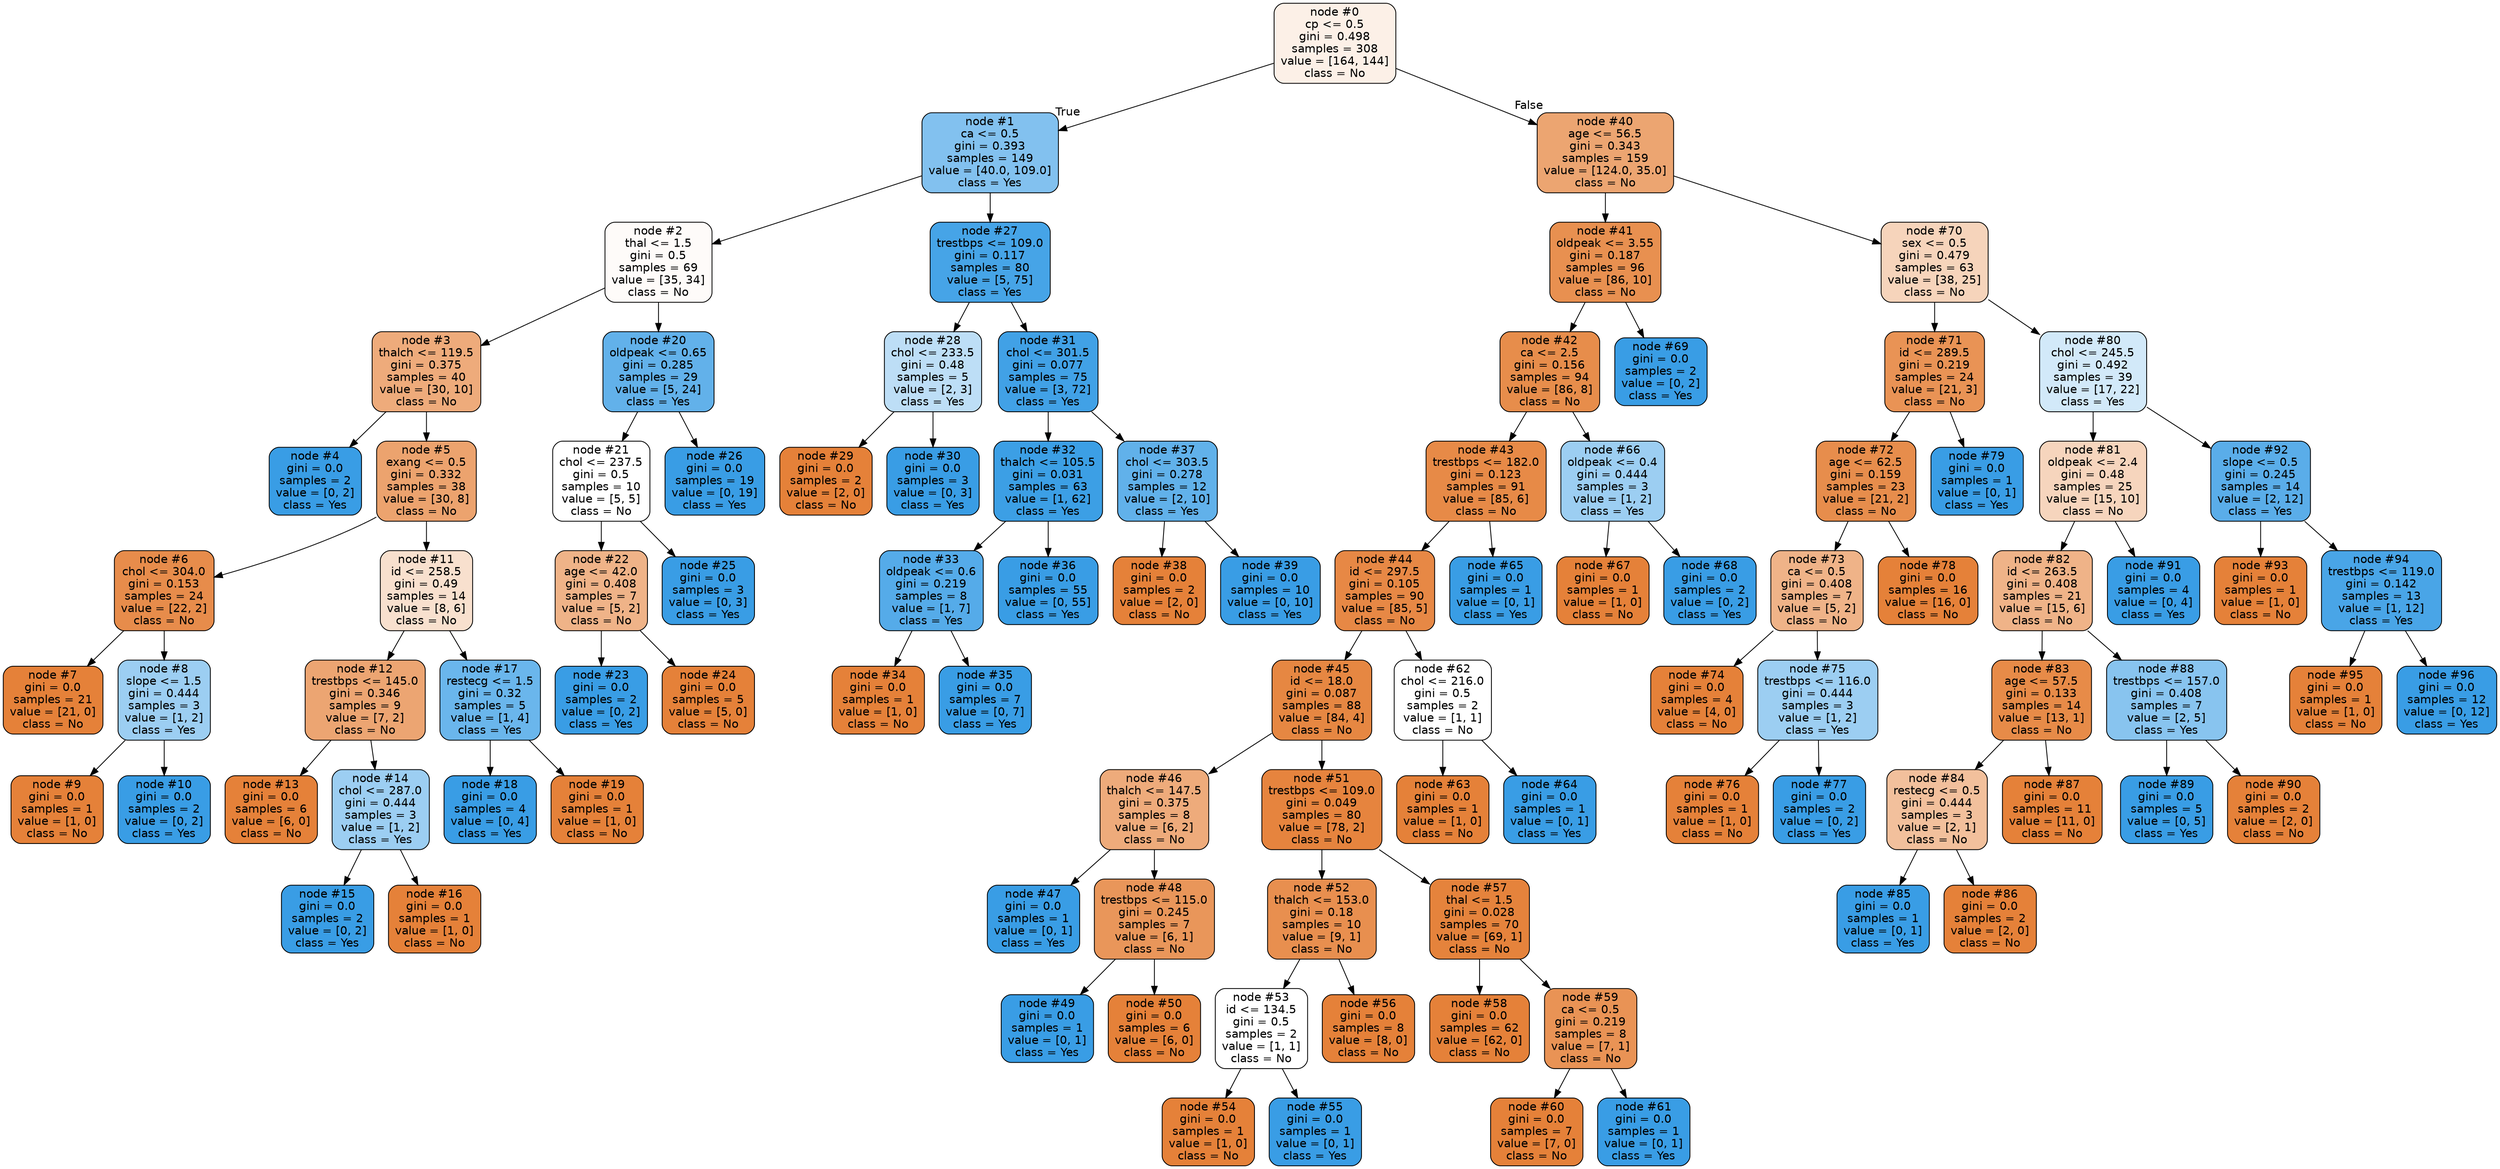 digraph Tree {
node [shape=box, style="filled, rounded", color="black", fontname="helvetica"] ;
edge [fontname="helvetica"] ;
0 [label="node #0\ncp <= 0.5\ngini = 0.498\nsamples = 308\nvalue = [164, 144]\nclass = No", fillcolor="#fcf0e7"] ;
1 [label="node #1\nca <= 0.5\ngini = 0.393\nsamples = 149\nvalue = [40.0, 109.0]\nclass = Yes", fillcolor="#82c1ef"] ;
0 -> 1 [labeldistance=2.5, labelangle=45, headlabel="True"] ;
2 [label="node #2\nthal <= 1.5\ngini = 0.5\nsamples = 69\nvalue = [35, 34]\nclass = No", fillcolor="#fefbf9"] ;
1 -> 2 ;
3 [label="node #3\nthalch <= 119.5\ngini = 0.375\nsamples = 40\nvalue = [30, 10]\nclass = No", fillcolor="#eeab7b"] ;
2 -> 3 ;
4 [label="node #4\ngini = 0.0\nsamples = 2\nvalue = [0, 2]\nclass = Yes", fillcolor="#399de5"] ;
3 -> 4 ;
5 [label="node #5\nexang <= 0.5\ngini = 0.332\nsamples = 38\nvalue = [30, 8]\nclass = No", fillcolor="#eca36e"] ;
3 -> 5 ;
6 [label="node #6\nchol <= 304.0\ngini = 0.153\nsamples = 24\nvalue = [22, 2]\nclass = No", fillcolor="#e78c4b"] ;
5 -> 6 ;
7 [label="node #7\ngini = 0.0\nsamples = 21\nvalue = [21, 0]\nclass = No", fillcolor="#e58139"] ;
6 -> 7 ;
8 [label="node #8\nslope <= 1.5\ngini = 0.444\nsamples = 3\nvalue = [1, 2]\nclass = Yes", fillcolor="#9ccef2"] ;
6 -> 8 ;
9 [label="node #9\ngini = 0.0\nsamples = 1\nvalue = [1, 0]\nclass = No", fillcolor="#e58139"] ;
8 -> 9 ;
10 [label="node #10\ngini = 0.0\nsamples = 2\nvalue = [0, 2]\nclass = Yes", fillcolor="#399de5"] ;
8 -> 10 ;
11 [label="node #11\nid <= 258.5\ngini = 0.49\nsamples = 14\nvalue = [8, 6]\nclass = No", fillcolor="#f8e0ce"] ;
5 -> 11 ;
12 [label="node #12\ntrestbps <= 145.0\ngini = 0.346\nsamples = 9\nvalue = [7, 2]\nclass = No", fillcolor="#eca572"] ;
11 -> 12 ;
13 [label="node #13\ngini = 0.0\nsamples = 6\nvalue = [6, 0]\nclass = No", fillcolor="#e58139"] ;
12 -> 13 ;
14 [label="node #14\nchol <= 287.0\ngini = 0.444\nsamples = 3\nvalue = [1, 2]\nclass = Yes", fillcolor="#9ccef2"] ;
12 -> 14 ;
15 [label="node #15\ngini = 0.0\nsamples = 2\nvalue = [0, 2]\nclass = Yes", fillcolor="#399de5"] ;
14 -> 15 ;
16 [label="node #16\ngini = 0.0\nsamples = 1\nvalue = [1, 0]\nclass = No", fillcolor="#e58139"] ;
14 -> 16 ;
17 [label="node #17\nrestecg <= 1.5\ngini = 0.32\nsamples = 5\nvalue = [1, 4]\nclass = Yes", fillcolor="#6ab6ec"] ;
11 -> 17 ;
18 [label="node #18\ngini = 0.0\nsamples = 4\nvalue = [0, 4]\nclass = Yes", fillcolor="#399de5"] ;
17 -> 18 ;
19 [label="node #19\ngini = 0.0\nsamples = 1\nvalue = [1, 0]\nclass = No", fillcolor="#e58139"] ;
17 -> 19 ;
20 [label="node #20\noldpeak <= 0.65\ngini = 0.285\nsamples = 29\nvalue = [5, 24]\nclass = Yes", fillcolor="#62b1ea"] ;
2 -> 20 ;
21 [label="node #21\nchol <= 237.5\ngini = 0.5\nsamples = 10\nvalue = [5, 5]\nclass = No", fillcolor="#ffffff"] ;
20 -> 21 ;
22 [label="node #22\nage <= 42.0\ngini = 0.408\nsamples = 7\nvalue = [5, 2]\nclass = No", fillcolor="#efb388"] ;
21 -> 22 ;
23 [label="node #23\ngini = 0.0\nsamples = 2\nvalue = [0, 2]\nclass = Yes", fillcolor="#399de5"] ;
22 -> 23 ;
24 [label="node #24\ngini = 0.0\nsamples = 5\nvalue = [5, 0]\nclass = No", fillcolor="#e58139"] ;
22 -> 24 ;
25 [label="node #25\ngini = 0.0\nsamples = 3\nvalue = [0, 3]\nclass = Yes", fillcolor="#399de5"] ;
21 -> 25 ;
26 [label="node #26\ngini = 0.0\nsamples = 19\nvalue = [0, 19]\nclass = Yes", fillcolor="#399de5"] ;
20 -> 26 ;
27 [label="node #27\ntrestbps <= 109.0\ngini = 0.117\nsamples = 80\nvalue = [5, 75]\nclass = Yes", fillcolor="#46a4e7"] ;
1 -> 27 ;
28 [label="node #28\nchol <= 233.5\ngini = 0.48\nsamples = 5\nvalue = [2, 3]\nclass = Yes", fillcolor="#bddef6"] ;
27 -> 28 ;
29 [label="node #29\ngini = 0.0\nsamples = 2\nvalue = [2, 0]\nclass = No", fillcolor="#e58139"] ;
28 -> 29 ;
30 [label="node #30\ngini = 0.0\nsamples = 3\nvalue = [0, 3]\nclass = Yes", fillcolor="#399de5"] ;
28 -> 30 ;
31 [label="node #31\nchol <= 301.5\ngini = 0.077\nsamples = 75\nvalue = [3, 72]\nclass = Yes", fillcolor="#41a1e6"] ;
27 -> 31 ;
32 [label="node #32\nthalch <= 105.5\ngini = 0.031\nsamples = 63\nvalue = [1, 62]\nclass = Yes", fillcolor="#3c9fe5"] ;
31 -> 32 ;
33 [label="node #33\noldpeak <= 0.6\ngini = 0.219\nsamples = 8\nvalue = [1, 7]\nclass = Yes", fillcolor="#55abe9"] ;
32 -> 33 ;
34 [label="node #34\ngini = 0.0\nsamples = 1\nvalue = [1, 0]\nclass = No", fillcolor="#e58139"] ;
33 -> 34 ;
35 [label="node #35\ngini = 0.0\nsamples = 7\nvalue = [0, 7]\nclass = Yes", fillcolor="#399de5"] ;
33 -> 35 ;
36 [label="node #36\ngini = 0.0\nsamples = 55\nvalue = [0, 55]\nclass = Yes", fillcolor="#399de5"] ;
32 -> 36 ;
37 [label="node #37\nchol <= 303.5\ngini = 0.278\nsamples = 12\nvalue = [2, 10]\nclass = Yes", fillcolor="#61b1ea"] ;
31 -> 37 ;
38 [label="node #38\ngini = 0.0\nsamples = 2\nvalue = [2, 0]\nclass = No", fillcolor="#e58139"] ;
37 -> 38 ;
39 [label="node #39\ngini = 0.0\nsamples = 10\nvalue = [0, 10]\nclass = Yes", fillcolor="#399de5"] ;
37 -> 39 ;
40 [label="node #40\nage <= 56.5\ngini = 0.343\nsamples = 159\nvalue = [124.0, 35.0]\nclass = No", fillcolor="#eca571"] ;
0 -> 40 [labeldistance=2.5, labelangle=-45, headlabel="False"] ;
41 [label="node #41\noldpeak <= 3.55\ngini = 0.187\nsamples = 96\nvalue = [86, 10]\nclass = No", fillcolor="#e89050"] ;
40 -> 41 ;
42 [label="node #42\nca <= 2.5\ngini = 0.156\nsamples = 94\nvalue = [86, 8]\nclass = No", fillcolor="#e78d4b"] ;
41 -> 42 ;
43 [label="node #43\ntrestbps <= 182.0\ngini = 0.123\nsamples = 91\nvalue = [85, 6]\nclass = No", fillcolor="#e78a47"] ;
42 -> 43 ;
44 [label="node #44\nid <= 297.5\ngini = 0.105\nsamples = 90\nvalue = [85, 5]\nclass = No", fillcolor="#e78845"] ;
43 -> 44 ;
45 [label="node #45\nid <= 18.0\ngini = 0.087\nsamples = 88\nvalue = [84, 4]\nclass = No", fillcolor="#e68742"] ;
44 -> 45 ;
46 [label="node #46\nthalch <= 147.5\ngini = 0.375\nsamples = 8\nvalue = [6, 2]\nclass = No", fillcolor="#eeab7b"] ;
45 -> 46 ;
47 [label="node #47\ngini = 0.0\nsamples = 1\nvalue = [0, 1]\nclass = Yes", fillcolor="#399de5"] ;
46 -> 47 ;
48 [label="node #48\ntrestbps <= 115.0\ngini = 0.245\nsamples = 7\nvalue = [6, 1]\nclass = No", fillcolor="#e9965a"] ;
46 -> 48 ;
49 [label="node #49\ngini = 0.0\nsamples = 1\nvalue = [0, 1]\nclass = Yes", fillcolor="#399de5"] ;
48 -> 49 ;
50 [label="node #50\ngini = 0.0\nsamples = 6\nvalue = [6, 0]\nclass = No", fillcolor="#e58139"] ;
48 -> 50 ;
51 [label="node #51\ntrestbps <= 109.0\ngini = 0.049\nsamples = 80\nvalue = [78, 2]\nclass = No", fillcolor="#e6843e"] ;
45 -> 51 ;
52 [label="node #52\nthalch <= 153.0\ngini = 0.18\nsamples = 10\nvalue = [9, 1]\nclass = No", fillcolor="#e88f4f"] ;
51 -> 52 ;
53 [label="node #53\nid <= 134.5\ngini = 0.5\nsamples = 2\nvalue = [1, 1]\nclass = No", fillcolor="#ffffff"] ;
52 -> 53 ;
54 [label="node #54\ngini = 0.0\nsamples = 1\nvalue = [1, 0]\nclass = No", fillcolor="#e58139"] ;
53 -> 54 ;
55 [label="node #55\ngini = 0.0\nsamples = 1\nvalue = [0, 1]\nclass = Yes", fillcolor="#399de5"] ;
53 -> 55 ;
56 [label="node #56\ngini = 0.0\nsamples = 8\nvalue = [8, 0]\nclass = No", fillcolor="#e58139"] ;
52 -> 56 ;
57 [label="node #57\nthal <= 1.5\ngini = 0.028\nsamples = 70\nvalue = [69, 1]\nclass = No", fillcolor="#e5833c"] ;
51 -> 57 ;
58 [label="node #58\ngini = 0.0\nsamples = 62\nvalue = [62, 0]\nclass = No", fillcolor="#e58139"] ;
57 -> 58 ;
59 [label="node #59\nca <= 0.5\ngini = 0.219\nsamples = 8\nvalue = [7, 1]\nclass = No", fillcolor="#e99355"] ;
57 -> 59 ;
60 [label="node #60\ngini = 0.0\nsamples = 7\nvalue = [7, 0]\nclass = No", fillcolor="#e58139"] ;
59 -> 60 ;
61 [label="node #61\ngini = 0.0\nsamples = 1\nvalue = [0, 1]\nclass = Yes", fillcolor="#399de5"] ;
59 -> 61 ;
62 [label="node #62\nchol <= 216.0\ngini = 0.5\nsamples = 2\nvalue = [1, 1]\nclass = No", fillcolor="#ffffff"] ;
44 -> 62 ;
63 [label="node #63\ngini = 0.0\nsamples = 1\nvalue = [1, 0]\nclass = No", fillcolor="#e58139"] ;
62 -> 63 ;
64 [label="node #64\ngini = 0.0\nsamples = 1\nvalue = [0, 1]\nclass = Yes", fillcolor="#399de5"] ;
62 -> 64 ;
65 [label="node #65\ngini = 0.0\nsamples = 1\nvalue = [0, 1]\nclass = Yes", fillcolor="#399de5"] ;
43 -> 65 ;
66 [label="node #66\noldpeak <= 0.4\ngini = 0.444\nsamples = 3\nvalue = [1, 2]\nclass = Yes", fillcolor="#9ccef2"] ;
42 -> 66 ;
67 [label="node #67\ngini = 0.0\nsamples = 1\nvalue = [1, 0]\nclass = No", fillcolor="#e58139"] ;
66 -> 67 ;
68 [label="node #68\ngini = 0.0\nsamples = 2\nvalue = [0, 2]\nclass = Yes", fillcolor="#399de5"] ;
66 -> 68 ;
69 [label="node #69\ngini = 0.0\nsamples = 2\nvalue = [0, 2]\nclass = Yes", fillcolor="#399de5"] ;
41 -> 69 ;
70 [label="node #70\nsex <= 0.5\ngini = 0.479\nsamples = 63\nvalue = [38, 25]\nclass = No", fillcolor="#f6d4bb"] ;
40 -> 70 ;
71 [label="node #71\nid <= 289.5\ngini = 0.219\nsamples = 24\nvalue = [21, 3]\nclass = No", fillcolor="#e99355"] ;
70 -> 71 ;
72 [label="node #72\nage <= 62.5\ngini = 0.159\nsamples = 23\nvalue = [21, 2]\nclass = No", fillcolor="#e78d4c"] ;
71 -> 72 ;
73 [label="node #73\nca <= 0.5\ngini = 0.408\nsamples = 7\nvalue = [5, 2]\nclass = No", fillcolor="#efb388"] ;
72 -> 73 ;
74 [label="node #74\ngini = 0.0\nsamples = 4\nvalue = [4, 0]\nclass = No", fillcolor="#e58139"] ;
73 -> 74 ;
75 [label="node #75\ntrestbps <= 116.0\ngini = 0.444\nsamples = 3\nvalue = [1, 2]\nclass = Yes", fillcolor="#9ccef2"] ;
73 -> 75 ;
76 [label="node #76\ngini = 0.0\nsamples = 1\nvalue = [1, 0]\nclass = No", fillcolor="#e58139"] ;
75 -> 76 ;
77 [label="node #77\ngini = 0.0\nsamples = 2\nvalue = [0, 2]\nclass = Yes", fillcolor="#399de5"] ;
75 -> 77 ;
78 [label="node #78\ngini = 0.0\nsamples = 16\nvalue = [16, 0]\nclass = No", fillcolor="#e58139"] ;
72 -> 78 ;
79 [label="node #79\ngini = 0.0\nsamples = 1\nvalue = [0, 1]\nclass = Yes", fillcolor="#399de5"] ;
71 -> 79 ;
80 [label="node #80\nchol <= 245.5\ngini = 0.492\nsamples = 39\nvalue = [17, 22]\nclass = Yes", fillcolor="#d2e9f9"] ;
70 -> 80 ;
81 [label="node #81\noldpeak <= 2.4\ngini = 0.48\nsamples = 25\nvalue = [15, 10]\nclass = No", fillcolor="#f6d5bd"] ;
80 -> 81 ;
82 [label="node #82\nid <= 263.5\ngini = 0.408\nsamples = 21\nvalue = [15, 6]\nclass = No", fillcolor="#efb388"] ;
81 -> 82 ;
83 [label="node #83\nage <= 57.5\ngini = 0.133\nsamples = 14\nvalue = [13, 1]\nclass = No", fillcolor="#e78b48"] ;
82 -> 83 ;
84 [label="node #84\nrestecg <= 0.5\ngini = 0.444\nsamples = 3\nvalue = [2, 1]\nclass = No", fillcolor="#f2c09c"] ;
83 -> 84 ;
85 [label="node #85\ngini = 0.0\nsamples = 1\nvalue = [0, 1]\nclass = Yes", fillcolor="#399de5"] ;
84 -> 85 ;
86 [label="node #86\ngini = 0.0\nsamples = 2\nvalue = [2, 0]\nclass = No", fillcolor="#e58139"] ;
84 -> 86 ;
87 [label="node #87\ngini = 0.0\nsamples = 11\nvalue = [11, 0]\nclass = No", fillcolor="#e58139"] ;
83 -> 87 ;
88 [label="node #88\ntrestbps <= 157.0\ngini = 0.408\nsamples = 7\nvalue = [2, 5]\nclass = Yes", fillcolor="#88c4ef"] ;
82 -> 88 ;
89 [label="node #89\ngini = 0.0\nsamples = 5\nvalue = [0, 5]\nclass = Yes", fillcolor="#399de5"] ;
88 -> 89 ;
90 [label="node #90\ngini = 0.0\nsamples = 2\nvalue = [2, 0]\nclass = No", fillcolor="#e58139"] ;
88 -> 90 ;
91 [label="node #91\ngini = 0.0\nsamples = 4\nvalue = [0, 4]\nclass = Yes", fillcolor="#399de5"] ;
81 -> 91 ;
92 [label="node #92\nslope <= 0.5\ngini = 0.245\nsamples = 14\nvalue = [2, 12]\nclass = Yes", fillcolor="#5aade9"] ;
80 -> 92 ;
93 [label="node #93\ngini = 0.0\nsamples = 1\nvalue = [1, 0]\nclass = No", fillcolor="#e58139"] ;
92 -> 93 ;
94 [label="node #94\ntrestbps <= 119.0\ngini = 0.142\nsamples = 13\nvalue = [1, 12]\nclass = Yes", fillcolor="#49a5e7"] ;
92 -> 94 ;
95 [label="node #95\ngini = 0.0\nsamples = 1\nvalue = [1, 0]\nclass = No", fillcolor="#e58139"] ;
94 -> 95 ;
96 [label="node #96\ngini = 0.0\nsamples = 12\nvalue = [0, 12]\nclass = Yes", fillcolor="#399de5"] ;
94 -> 96 ;
}